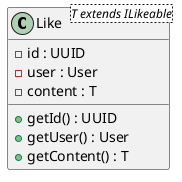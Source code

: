 @startuml
class Like<T extends ILikeable> {
- id : UUID
- user : User
- content : T

+ getId() : UUID
+ getUser() : User
+ getContent() : T
}
@enduml